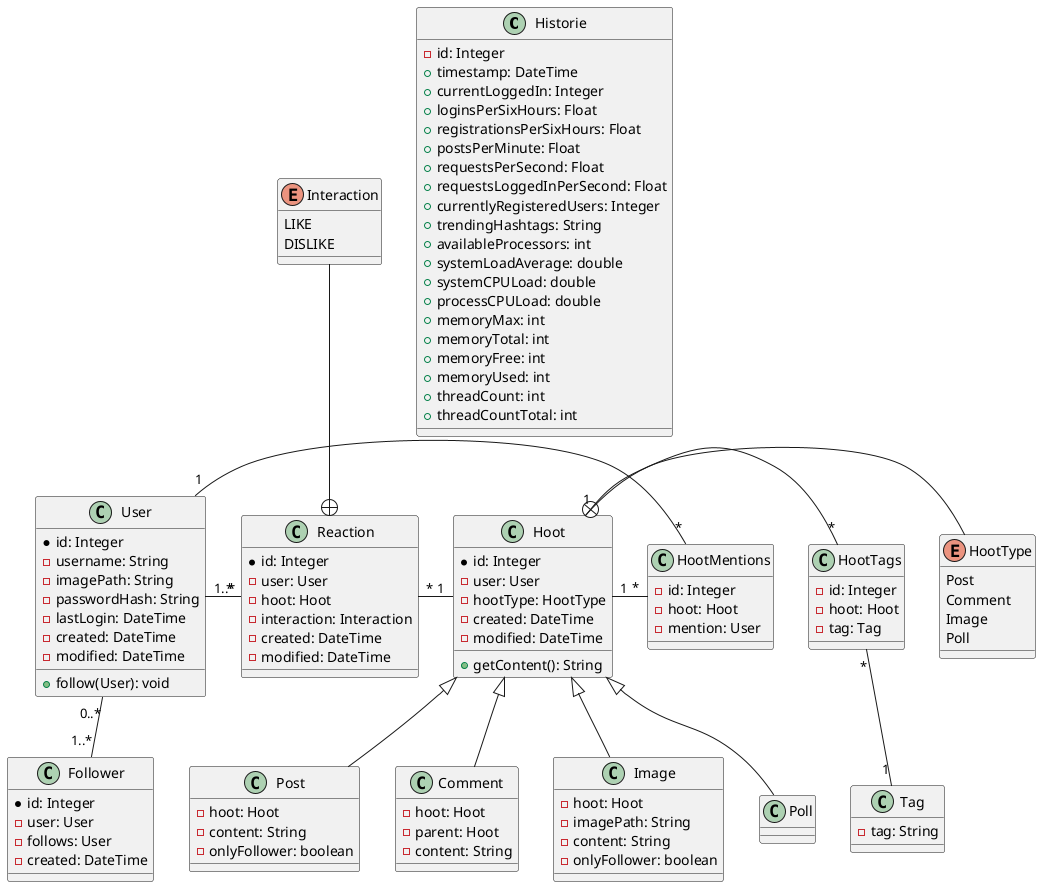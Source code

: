 @startuml
'https://plantuml.com/class-diagram
/' TODO: Beautify '/

class Historie {
    -id: Integer
    +timestamp: DateTime
    +currentLoggedIn: Integer
    +loginsPerSixHours: Float
    +registrationsPerSixHours: Float
    +postsPerMinute: Float /'Durchschnitt seit letztem Timestamp'/
    +requestsPerSecond: Float
    +requestsLoggedInPerSecond: Float
    +currentlyRegisteredUsers: Integer
    +trendingHashtags: String
    +availableProcessors: int
    +systemLoadAverage: double
    +systemCPULoad: double
    +processCPULoad: double
    +memoryMax: int
    +memoryTotal: int
    +memoryFree: int
    +memoryUsed: int
    +threadCount: int
    +threadCountTotal: int
}

enum Interaction {
    LIKE
    DISLIKE
}

class Reaction {
    *id: Integer
    -user: User
    -hoot: Hoot
    -interaction: Interaction
    -created: DateTime
    -modified: DateTime
}

enum HootType {
    Post
    Comment
    Image
    Poll /' TODO: Maybe or maybe not implement '/
}

class Post {
    -hoot: Hoot
    -content: String
    -onlyFollower: boolean /'TODO: Check if this is cool'/
}

class Comment {
    -hoot: Hoot
    -parent: Hoot
    -content: String
}

class Image {
    -hoot: Hoot
    -imagePath: String
    -content: String
    -onlyFollower: boolean /'TODO: Check if this is cool'/
}

class Hoot {
    *id: Integer
    -user: User
    -hootType: HootType
    -created: DateTime
    -modified: DateTime
    +getContent(): String
}

class HootTags {
    -id: Integer
    -hoot: Hoot
    -tag: Tag
}

class Tag {
    -tag: String /' Only lowercase! '/
}

class HootMentions {
    -id: Integer
    -hoot: Hoot
    -mention: User
}

class User {
    *id: Integer
    -username: String
    -imagePath: String
    -passwordHash: String
    -lastLogin: DateTime
    -created: DateTime
    -modified: DateTime
    +follow(User): void
}

class Follower {
    *id: Integer
    -user: User
    -follows: User
    -created: DateTime
}

/'
    TODO: Multiplizität prüfen, Ein User eine Interaktion pro Post
    ggf. Trigger
'/
User "0..*" -- "1..*" Follower
User "1..*" - "*" Reaction
Reaction "*" - "1" Hoot /'TODO: Aggregation&Komposition'/
Interaction --+ Reaction

Hoot <|-- Post
Hoot <|-- Comment
Hoot <|-- Image
Hoot <|-- Poll /'TODO: Maybe or maybe not implement'/
Hoot +- HootType

Hoot "1" - "*" HootTags
HootTags "*" -- "1" Tag

Hoot "1" - "*" HootMentions
HootMentions "*" - "1" User

@enduml